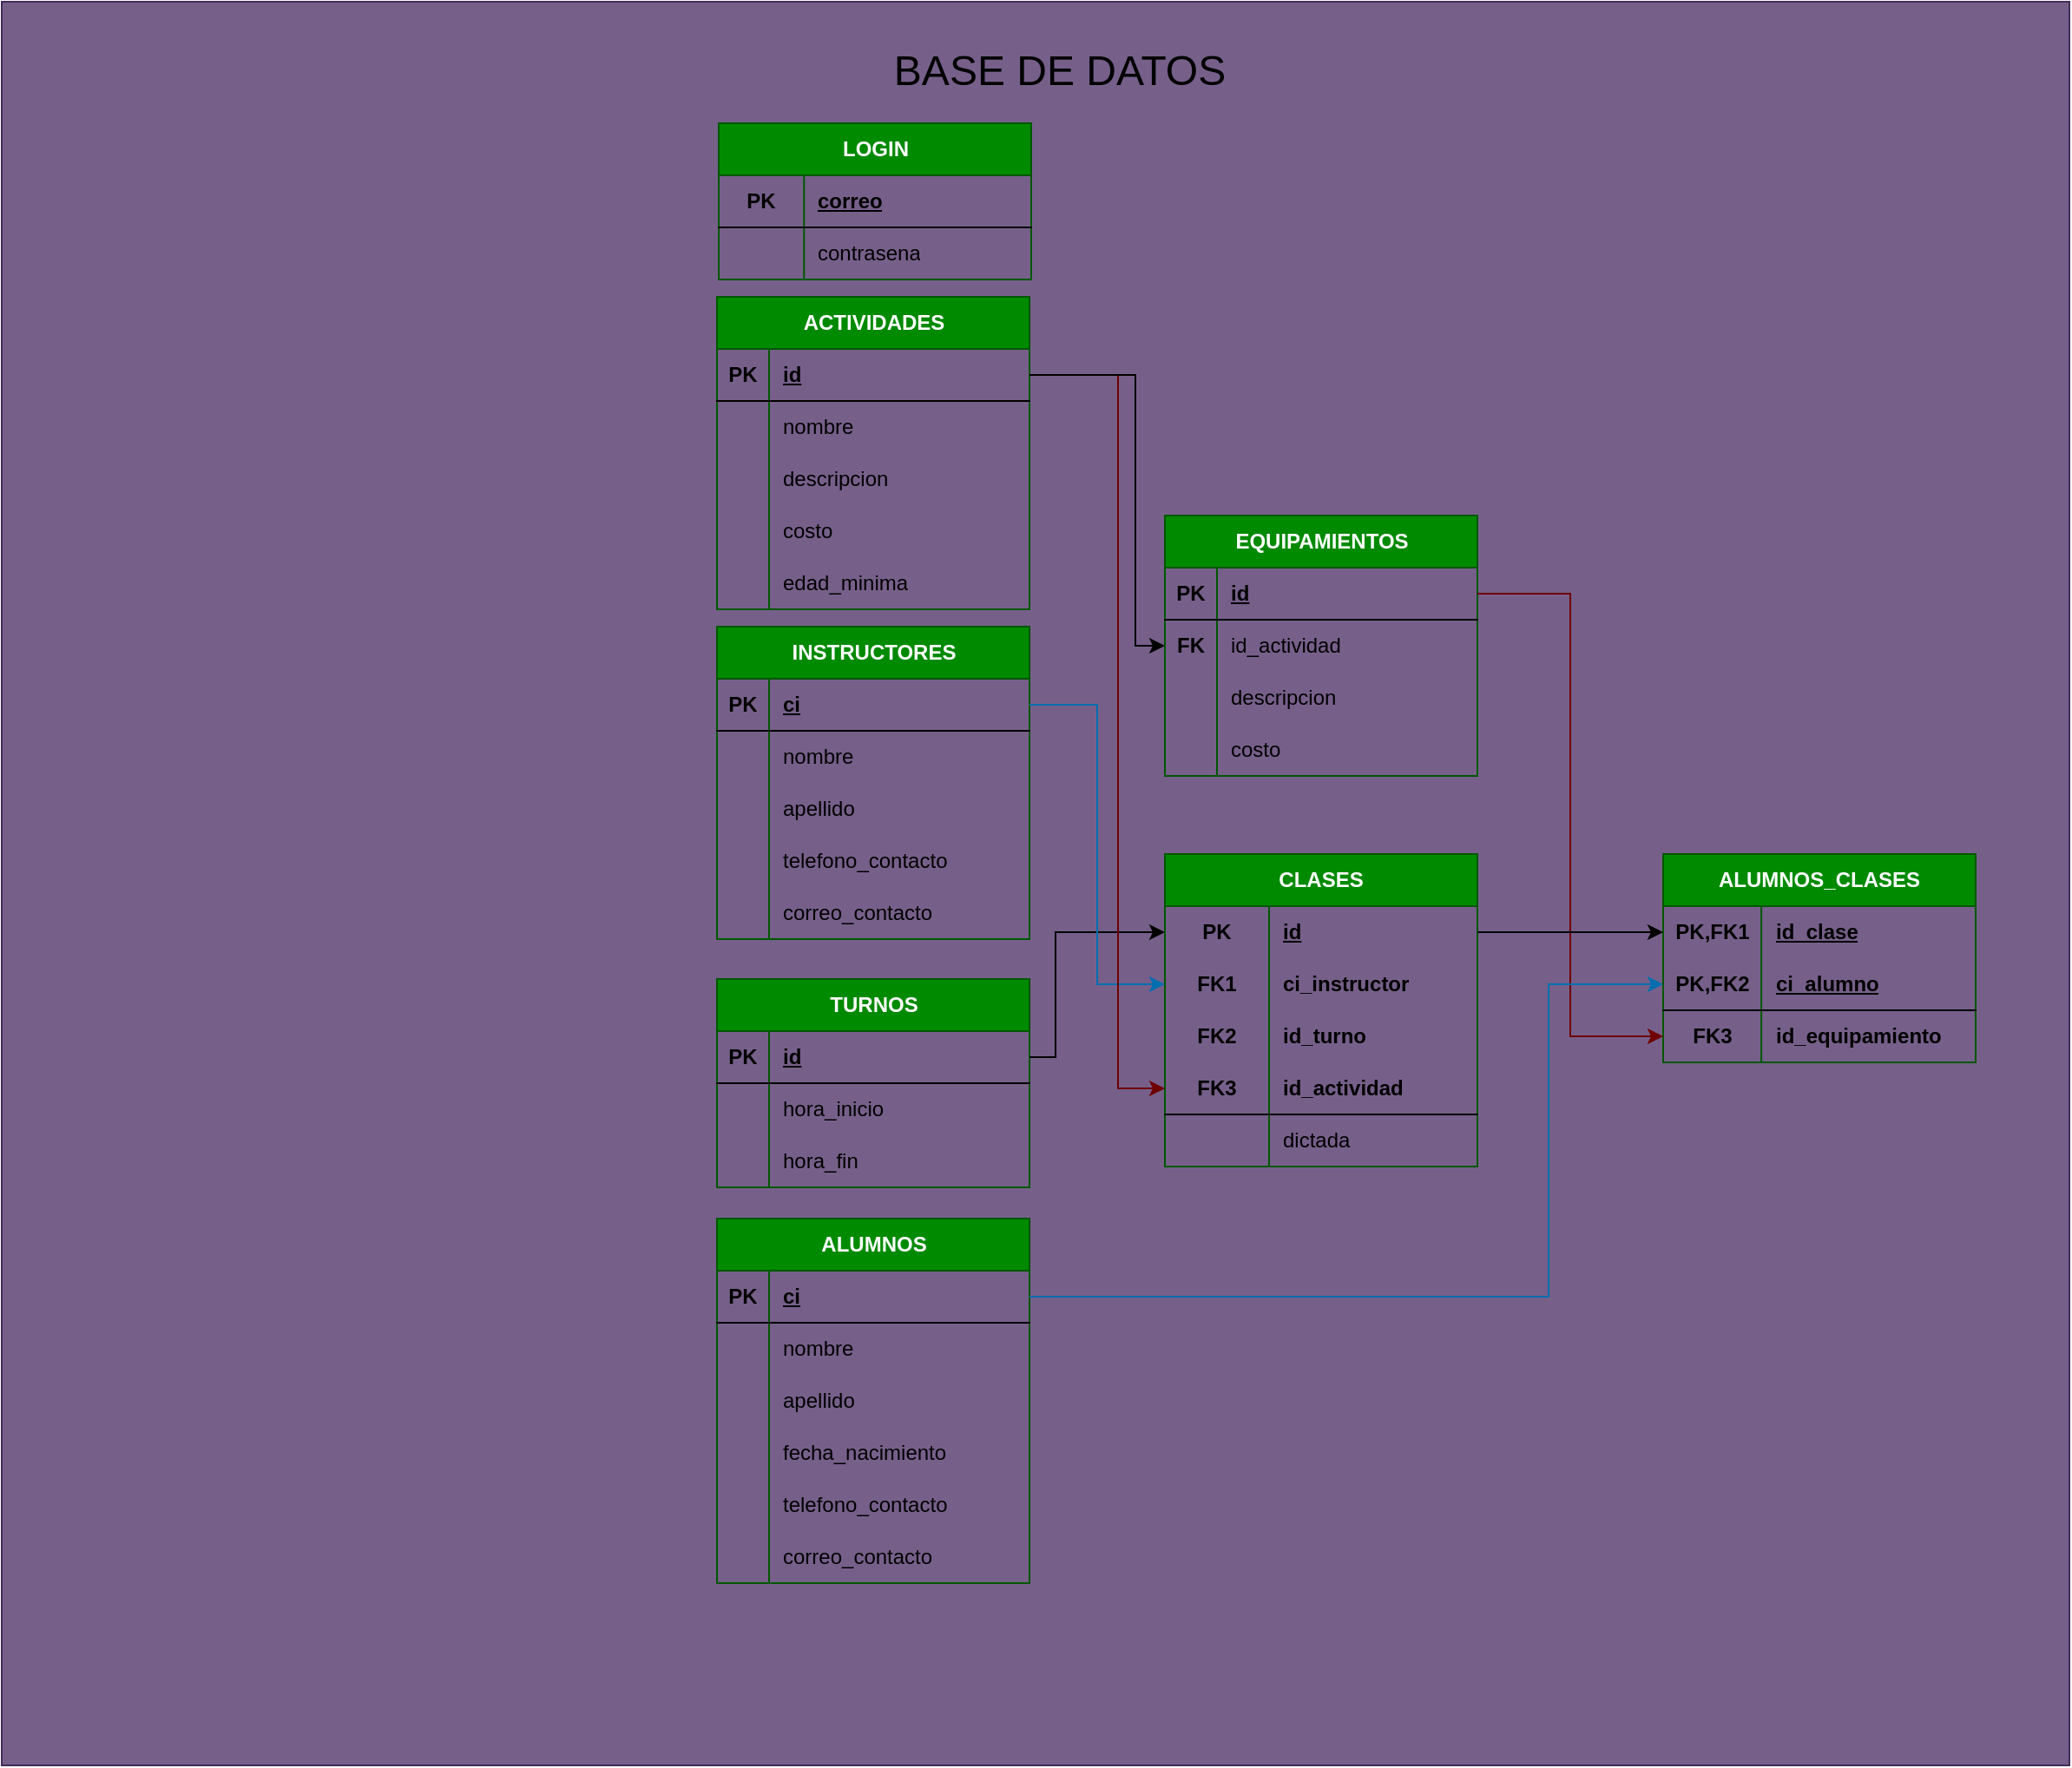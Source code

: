 <mxfile>
    <diagram name="Page-1" id="Xd-5JePIro4uEgL6WjRK">
        <mxGraphModel dx="1385" dy="849" grid="0" gridSize="10" guides="1" tooltips="1" connect="1" arrows="1" fold="1" page="0" pageScale="1" pageWidth="827" pageHeight="1169" math="0" shadow="0">
            <root>
                <mxCell id="0"/>
                <mxCell id="1" parent="0"/>
                <mxCell id="ANboZR5AWPuxjpUXuJes-180" value="" style="verticalLabelPosition=bottom;verticalAlign=top;html=1;shape=mxgraph.basic.rect;fillColor2=none;strokeWidth=1;size=20;indent=5;fillColor=#76608a;fontColor=#ffffff;strokeColor=#432D57;" parent="1" vertex="1">
                    <mxGeometry x="-378" y="-3" width="1191" height="1016" as="geometry"/>
                </mxCell>
                <mxCell id="ANboZR5AWPuxjpUXuJes-2" value="LOGIN" style="shape=table;startSize=30;container=1;collapsible=1;childLayout=tableLayout;fixedRows=1;rowLines=0;fontStyle=1;align=center;resizeLast=1;html=1;labelBackgroundColor=none;fillColor=#008a00;fontColor=#ffffff;strokeColor=#005700;" parent="1" vertex="1">
                    <mxGeometry x="35" y="67" width="180" height="90" as="geometry"/>
                </mxCell>
                <mxCell id="ANboZR5AWPuxjpUXuJes-3" value="" style="shape=tableRow;horizontal=0;startSize=0;swimlaneHead=0;swimlaneBody=0;fillColor=none;collapsible=0;dropTarget=0;points=[[0,0.5],[1,0.5]];portConstraint=eastwest;top=0;left=0;right=0;bottom=1;labelBackgroundColor=none;" parent="ANboZR5AWPuxjpUXuJes-2" vertex="1">
                    <mxGeometry y="30" width="180" height="30" as="geometry"/>
                </mxCell>
                <mxCell id="ANboZR5AWPuxjpUXuJes-4" value="PK" style="shape=partialRectangle;connectable=0;fillColor=none;top=0;left=0;bottom=0;right=0;fontStyle=1;overflow=hidden;whiteSpace=wrap;html=1;labelBackgroundColor=none;" parent="ANboZR5AWPuxjpUXuJes-3" vertex="1">
                    <mxGeometry width="49.141" height="30" as="geometry">
                        <mxRectangle width="49.141" height="30" as="alternateBounds"/>
                    </mxGeometry>
                </mxCell>
                <mxCell id="ANboZR5AWPuxjpUXuJes-5" value="correo" style="shape=partialRectangle;connectable=0;fillColor=none;top=0;left=0;bottom=0;right=0;align=left;spacingLeft=6;fontStyle=5;overflow=hidden;whiteSpace=wrap;html=1;labelBackgroundColor=none;" parent="ANboZR5AWPuxjpUXuJes-3" vertex="1">
                    <mxGeometry x="49.141" width="130.859" height="30" as="geometry">
                        <mxRectangle width="130.859" height="30" as="alternateBounds"/>
                    </mxGeometry>
                </mxCell>
                <mxCell id="ANboZR5AWPuxjpUXuJes-6" value="" style="shape=tableRow;horizontal=0;startSize=0;swimlaneHead=0;swimlaneBody=0;fillColor=none;collapsible=0;dropTarget=0;points=[[0,0.5],[1,0.5]];portConstraint=eastwest;top=0;left=0;right=0;bottom=0;labelBackgroundColor=none;" parent="ANboZR5AWPuxjpUXuJes-2" vertex="1">
                    <mxGeometry y="60" width="180" height="30" as="geometry"/>
                </mxCell>
                <mxCell id="ANboZR5AWPuxjpUXuJes-7" value="" style="shape=partialRectangle;connectable=0;fillColor=none;top=0;left=0;bottom=0;right=0;editable=1;overflow=hidden;whiteSpace=wrap;html=1;labelBackgroundColor=none;" parent="ANboZR5AWPuxjpUXuJes-6" vertex="1">
                    <mxGeometry width="49.141" height="30" as="geometry">
                        <mxRectangle width="49.141" height="30" as="alternateBounds"/>
                    </mxGeometry>
                </mxCell>
                <mxCell id="ANboZR5AWPuxjpUXuJes-8" value="contrasena" style="shape=partialRectangle;connectable=0;fillColor=none;top=0;left=0;bottom=0;right=0;align=left;spacingLeft=6;overflow=hidden;whiteSpace=wrap;html=1;labelBackgroundColor=none;" parent="ANboZR5AWPuxjpUXuJes-6" vertex="1">
                    <mxGeometry x="49.141" width="130.859" height="30" as="geometry">
                        <mxRectangle width="130.859" height="30" as="alternateBounds"/>
                    </mxGeometry>
                </mxCell>
                <mxCell id="ANboZR5AWPuxjpUXuJes-28" value="ACTIVIDADES" style="shape=table;startSize=30;container=1;collapsible=1;childLayout=tableLayout;fixedRows=1;rowLines=0;fontStyle=1;align=center;resizeLast=1;html=1;labelBackgroundColor=none;fillColor=#008a00;fontColor=#ffffff;strokeColor=#005700;" parent="1" vertex="1">
                    <mxGeometry x="34" y="167" width="180" height="180" as="geometry"/>
                </mxCell>
                <mxCell id="ANboZR5AWPuxjpUXuJes-29" value="" style="shape=tableRow;horizontal=0;startSize=0;swimlaneHead=0;swimlaneBody=0;fillColor=none;collapsible=0;dropTarget=0;points=[[0,0.5],[1,0.5]];portConstraint=eastwest;top=0;left=0;right=0;bottom=1;labelBackgroundColor=none;" parent="ANboZR5AWPuxjpUXuJes-28" vertex="1">
                    <mxGeometry y="30" width="180" height="30" as="geometry"/>
                </mxCell>
                <mxCell id="ANboZR5AWPuxjpUXuJes-30" value="PK" style="shape=partialRectangle;connectable=0;fillColor=none;top=0;left=0;bottom=0;right=0;fontStyle=1;overflow=hidden;whiteSpace=wrap;html=1;labelBackgroundColor=none;" parent="ANboZR5AWPuxjpUXuJes-29" vertex="1">
                    <mxGeometry width="30" height="30" as="geometry">
                        <mxRectangle width="30" height="30" as="alternateBounds"/>
                    </mxGeometry>
                </mxCell>
                <mxCell id="ANboZR5AWPuxjpUXuJes-31" value="id" style="shape=partialRectangle;connectable=0;fillColor=none;top=0;left=0;bottom=0;right=0;align=left;spacingLeft=6;fontStyle=5;overflow=hidden;whiteSpace=wrap;html=1;labelBackgroundColor=none;" parent="ANboZR5AWPuxjpUXuJes-29" vertex="1">
                    <mxGeometry x="30" width="150" height="30" as="geometry">
                        <mxRectangle width="150" height="30" as="alternateBounds"/>
                    </mxGeometry>
                </mxCell>
                <mxCell id="17" value="" style="shape=tableRow;horizontal=0;startSize=0;swimlaneHead=0;swimlaneBody=0;fillColor=none;collapsible=0;dropTarget=0;points=[[0,0.5],[1,0.5]];portConstraint=eastwest;top=0;left=0;right=0;bottom=0;labelBackgroundColor=none;" parent="ANboZR5AWPuxjpUXuJes-28" vertex="1">
                    <mxGeometry y="60" width="180" height="30" as="geometry"/>
                </mxCell>
                <mxCell id="18" value="" style="shape=partialRectangle;connectable=0;fillColor=none;top=0;left=0;bottom=0;right=0;editable=1;overflow=hidden;whiteSpace=wrap;html=1;labelBackgroundColor=none;" parent="17" vertex="1">
                    <mxGeometry width="30" height="30" as="geometry">
                        <mxRectangle width="30" height="30" as="alternateBounds"/>
                    </mxGeometry>
                </mxCell>
                <mxCell id="19" value="nombre" style="shape=partialRectangle;connectable=0;fillColor=none;top=0;left=0;bottom=0;right=0;align=left;spacingLeft=6;overflow=hidden;whiteSpace=wrap;html=1;labelBackgroundColor=none;" parent="17" vertex="1">
                    <mxGeometry x="30" width="150" height="30" as="geometry">
                        <mxRectangle width="150" height="30" as="alternateBounds"/>
                    </mxGeometry>
                </mxCell>
                <mxCell id="ANboZR5AWPuxjpUXuJes-32" value="" style="shape=tableRow;horizontal=0;startSize=0;swimlaneHead=0;swimlaneBody=0;fillColor=none;collapsible=0;dropTarget=0;points=[[0,0.5],[1,0.5]];portConstraint=eastwest;top=0;left=0;right=0;bottom=0;labelBackgroundColor=none;" parent="ANboZR5AWPuxjpUXuJes-28" vertex="1">
                    <mxGeometry y="90" width="180" height="30" as="geometry"/>
                </mxCell>
                <mxCell id="ANboZR5AWPuxjpUXuJes-33" value="" style="shape=partialRectangle;connectable=0;fillColor=none;top=0;left=0;bottom=0;right=0;editable=1;overflow=hidden;whiteSpace=wrap;html=1;labelBackgroundColor=none;" parent="ANboZR5AWPuxjpUXuJes-32" vertex="1">
                    <mxGeometry width="30" height="30" as="geometry">
                        <mxRectangle width="30" height="30" as="alternateBounds"/>
                    </mxGeometry>
                </mxCell>
                <mxCell id="ANboZR5AWPuxjpUXuJes-34" value="descripcion&lt;span style=&quot;white-space: pre;&quot;&gt;&#9;&lt;/span&gt;" style="shape=partialRectangle;connectable=0;fillColor=none;top=0;left=0;bottom=0;right=0;align=left;spacingLeft=6;overflow=hidden;whiteSpace=wrap;html=1;labelBackgroundColor=none;" parent="ANboZR5AWPuxjpUXuJes-32" vertex="1">
                    <mxGeometry x="30" width="150" height="30" as="geometry">
                        <mxRectangle width="150" height="30" as="alternateBounds"/>
                    </mxGeometry>
                </mxCell>
                <mxCell id="ANboZR5AWPuxjpUXuJes-35" value="" style="shape=tableRow;horizontal=0;startSize=0;swimlaneHead=0;swimlaneBody=0;fillColor=none;collapsible=0;dropTarget=0;points=[[0,0.5],[1,0.5]];portConstraint=eastwest;top=0;left=0;right=0;bottom=0;labelBackgroundColor=none;" parent="ANboZR5AWPuxjpUXuJes-28" vertex="1">
                    <mxGeometry y="120" width="180" height="30" as="geometry"/>
                </mxCell>
                <mxCell id="ANboZR5AWPuxjpUXuJes-36" value="" style="shape=partialRectangle;connectable=0;fillColor=none;top=0;left=0;bottom=0;right=0;editable=1;overflow=hidden;whiteSpace=wrap;html=1;labelBackgroundColor=none;" parent="ANboZR5AWPuxjpUXuJes-35" vertex="1">
                    <mxGeometry width="30" height="30" as="geometry">
                        <mxRectangle width="30" height="30" as="alternateBounds"/>
                    </mxGeometry>
                </mxCell>
                <mxCell id="ANboZR5AWPuxjpUXuJes-37" value="costo" style="shape=partialRectangle;connectable=0;fillColor=none;top=0;left=0;bottom=0;right=0;align=left;spacingLeft=6;overflow=hidden;whiteSpace=wrap;html=1;labelBackgroundColor=none;" parent="ANboZR5AWPuxjpUXuJes-35" vertex="1">
                    <mxGeometry x="30" width="150" height="30" as="geometry">
                        <mxRectangle width="150" height="30" as="alternateBounds"/>
                    </mxGeometry>
                </mxCell>
                <mxCell id="ANboZR5AWPuxjpUXuJes-139" style="shape=tableRow;horizontal=0;startSize=0;swimlaneHead=0;swimlaneBody=0;fillColor=none;collapsible=0;dropTarget=0;points=[[0,0.5],[1,0.5]];portConstraint=eastwest;top=0;left=0;right=0;bottom=0;labelBackgroundColor=none;" parent="ANboZR5AWPuxjpUXuJes-28" vertex="1">
                    <mxGeometry y="150" width="180" height="30" as="geometry"/>
                </mxCell>
                <mxCell id="ANboZR5AWPuxjpUXuJes-140" style="shape=partialRectangle;connectable=0;fillColor=none;top=0;left=0;bottom=0;right=0;editable=1;overflow=hidden;whiteSpace=wrap;html=1;labelBackgroundColor=none;" parent="ANboZR5AWPuxjpUXuJes-139" vertex="1">
                    <mxGeometry width="30" height="30" as="geometry">
                        <mxRectangle width="30" height="30" as="alternateBounds"/>
                    </mxGeometry>
                </mxCell>
                <mxCell id="ANboZR5AWPuxjpUXuJes-141" value="edad_minima" style="shape=partialRectangle;connectable=0;fillColor=none;top=0;left=0;bottom=0;right=0;align=left;spacingLeft=6;overflow=hidden;whiteSpace=wrap;html=1;labelBackgroundColor=none;" parent="ANboZR5AWPuxjpUXuJes-139" vertex="1">
                    <mxGeometry x="30" width="150" height="30" as="geometry">
                        <mxRectangle width="150" height="30" as="alternateBounds"/>
                    </mxGeometry>
                </mxCell>
                <mxCell id="ANboZR5AWPuxjpUXuJes-41" value="EQUIPAMIENTOS" style="shape=table;startSize=30;container=1;collapsible=1;childLayout=tableLayout;fixedRows=1;rowLines=0;fontStyle=1;align=center;resizeLast=1;html=1;labelBackgroundColor=none;fillColor=#008a00;fontColor=#ffffff;strokeColor=#005700;" parent="1" vertex="1">
                    <mxGeometry x="292" y="293" width="180" height="150" as="geometry"/>
                </mxCell>
                <mxCell id="ANboZR5AWPuxjpUXuJes-42" value="" style="shape=tableRow;horizontal=0;startSize=0;swimlaneHead=0;swimlaneBody=0;fillColor=none;collapsible=0;dropTarget=0;points=[[0,0.5],[1,0.5]];portConstraint=eastwest;top=0;left=0;right=0;bottom=1;labelBackgroundColor=none;" parent="ANboZR5AWPuxjpUXuJes-41" vertex="1">
                    <mxGeometry y="30" width="180" height="30" as="geometry"/>
                </mxCell>
                <mxCell id="ANboZR5AWPuxjpUXuJes-43" value="PK" style="shape=partialRectangle;connectable=0;fillColor=none;top=0;left=0;bottom=0;right=0;fontStyle=1;overflow=hidden;whiteSpace=wrap;html=1;labelBackgroundColor=none;" parent="ANboZR5AWPuxjpUXuJes-42" vertex="1">
                    <mxGeometry width="30" height="30" as="geometry">
                        <mxRectangle width="30" height="30" as="alternateBounds"/>
                    </mxGeometry>
                </mxCell>
                <mxCell id="ANboZR5AWPuxjpUXuJes-44" value="id" style="shape=partialRectangle;connectable=0;fillColor=none;top=0;left=0;bottom=0;right=0;align=left;spacingLeft=6;fontStyle=5;overflow=hidden;whiteSpace=wrap;html=1;labelBackgroundColor=none;" parent="ANboZR5AWPuxjpUXuJes-42" vertex="1">
                    <mxGeometry x="30" width="150" height="30" as="geometry">
                        <mxRectangle width="150" height="30" as="alternateBounds"/>
                    </mxGeometry>
                </mxCell>
                <mxCell id="ANboZR5AWPuxjpUXuJes-45" value="" style="shape=tableRow;horizontal=0;startSize=0;swimlaneHead=0;swimlaneBody=0;fillColor=none;collapsible=0;dropTarget=0;points=[[0,0.5],[1,0.5]];portConstraint=eastwest;top=0;left=0;right=0;bottom=0;labelBackgroundColor=none;" parent="ANboZR5AWPuxjpUXuJes-41" vertex="1">
                    <mxGeometry y="60" width="180" height="30" as="geometry"/>
                </mxCell>
                <mxCell id="ANboZR5AWPuxjpUXuJes-46" value="&lt;b&gt;FK&lt;/b&gt;" style="shape=partialRectangle;connectable=0;fillColor=none;top=0;left=0;bottom=0;right=0;editable=1;overflow=hidden;whiteSpace=wrap;html=1;labelBackgroundColor=none;" parent="ANboZR5AWPuxjpUXuJes-45" vertex="1">
                    <mxGeometry width="30" height="30" as="geometry">
                        <mxRectangle width="30" height="30" as="alternateBounds"/>
                    </mxGeometry>
                </mxCell>
                <mxCell id="ANboZR5AWPuxjpUXuJes-47" value="id_actividad" style="shape=partialRectangle;connectable=0;fillColor=none;top=0;left=0;bottom=0;right=0;align=left;spacingLeft=6;overflow=hidden;whiteSpace=wrap;html=1;perimeterSpacing=0;labelBackgroundColor=none;" parent="ANboZR5AWPuxjpUXuJes-45" vertex="1">
                    <mxGeometry x="30" width="150" height="30" as="geometry">
                        <mxRectangle width="150" height="30" as="alternateBounds"/>
                    </mxGeometry>
                </mxCell>
                <mxCell id="ANboZR5AWPuxjpUXuJes-48" value="" style="shape=tableRow;horizontal=0;startSize=0;swimlaneHead=0;swimlaneBody=0;fillColor=none;collapsible=0;dropTarget=0;points=[[0,0.5],[1,0.5]];portConstraint=eastwest;top=0;left=0;right=0;bottom=0;labelBackgroundColor=none;" parent="ANboZR5AWPuxjpUXuJes-41" vertex="1">
                    <mxGeometry y="90" width="180" height="30" as="geometry"/>
                </mxCell>
                <mxCell id="ANboZR5AWPuxjpUXuJes-49" value="" style="shape=partialRectangle;connectable=0;fillColor=none;top=0;left=0;bottom=0;right=0;editable=1;overflow=hidden;whiteSpace=wrap;html=1;labelBackgroundColor=none;" parent="ANboZR5AWPuxjpUXuJes-48" vertex="1">
                    <mxGeometry width="30" height="30" as="geometry">
                        <mxRectangle width="30" height="30" as="alternateBounds"/>
                    </mxGeometry>
                </mxCell>
                <mxCell id="ANboZR5AWPuxjpUXuJes-50" value="descripcion" style="shape=partialRectangle;connectable=0;fillColor=none;top=0;left=0;bottom=0;right=0;align=left;spacingLeft=6;overflow=hidden;whiteSpace=wrap;html=1;labelBackgroundColor=none;" parent="ANboZR5AWPuxjpUXuJes-48" vertex="1">
                    <mxGeometry x="30" width="150" height="30" as="geometry">
                        <mxRectangle width="150" height="30" as="alternateBounds"/>
                    </mxGeometry>
                </mxCell>
                <mxCell id="ANboZR5AWPuxjpUXuJes-51" value="" style="shape=tableRow;horizontal=0;startSize=0;swimlaneHead=0;swimlaneBody=0;fillColor=none;collapsible=0;dropTarget=0;points=[[0,0.5],[1,0.5]];portConstraint=eastwest;top=0;left=0;right=0;bottom=0;labelBackgroundColor=none;" parent="ANboZR5AWPuxjpUXuJes-41" vertex="1">
                    <mxGeometry y="120" width="180" height="30" as="geometry"/>
                </mxCell>
                <mxCell id="ANboZR5AWPuxjpUXuJes-52" value="" style="shape=partialRectangle;connectable=0;fillColor=none;top=0;left=0;bottom=0;right=0;editable=1;overflow=hidden;whiteSpace=wrap;html=1;labelBackgroundColor=none;" parent="ANboZR5AWPuxjpUXuJes-51" vertex="1">
                    <mxGeometry width="30" height="30" as="geometry">
                        <mxRectangle width="30" height="30" as="alternateBounds"/>
                    </mxGeometry>
                </mxCell>
                <mxCell id="ANboZR5AWPuxjpUXuJes-53" value="costo" style="shape=partialRectangle;connectable=0;fillColor=none;top=0;left=0;bottom=0;right=0;align=left;spacingLeft=6;overflow=hidden;whiteSpace=wrap;html=1;labelBackgroundColor=none;" parent="ANboZR5AWPuxjpUXuJes-51" vertex="1">
                    <mxGeometry x="30" width="150" height="30" as="geometry">
                        <mxRectangle width="150" height="30" as="alternateBounds"/>
                    </mxGeometry>
                </mxCell>
                <mxCell id="ANboZR5AWPuxjpUXuJes-56" value="INSTRUCTORES" style="shape=table;startSize=30;container=1;collapsible=1;childLayout=tableLayout;fixedRows=1;rowLines=0;fontStyle=1;align=center;resizeLast=1;html=1;labelBackgroundColor=none;fillColor=#008a00;fontColor=#ffffff;strokeColor=#005700;" parent="1" vertex="1">
                    <mxGeometry x="34" y="357" width="180" height="180" as="geometry"/>
                </mxCell>
                <mxCell id="ANboZR5AWPuxjpUXuJes-57" value="" style="shape=tableRow;horizontal=0;startSize=0;swimlaneHead=0;swimlaneBody=0;fillColor=none;collapsible=0;dropTarget=0;points=[[0,0.5],[1,0.5]];portConstraint=eastwest;top=0;left=0;right=0;bottom=1;labelBackgroundColor=none;" parent="ANboZR5AWPuxjpUXuJes-56" vertex="1">
                    <mxGeometry y="30" width="180" height="30" as="geometry"/>
                </mxCell>
                <mxCell id="ANboZR5AWPuxjpUXuJes-58" value="PK" style="shape=partialRectangle;connectable=0;fillColor=none;top=0;left=0;bottom=0;right=0;fontStyle=1;overflow=hidden;whiteSpace=wrap;html=1;labelBackgroundColor=none;" parent="ANboZR5AWPuxjpUXuJes-57" vertex="1">
                    <mxGeometry width="30" height="30" as="geometry">
                        <mxRectangle width="30" height="30" as="alternateBounds"/>
                    </mxGeometry>
                </mxCell>
                <mxCell id="ANboZR5AWPuxjpUXuJes-59" value="ci" style="shape=partialRectangle;connectable=0;fillColor=none;top=0;left=0;bottom=0;right=0;align=left;spacingLeft=6;fontStyle=5;overflow=hidden;whiteSpace=wrap;html=1;labelBackgroundColor=none;" parent="ANboZR5AWPuxjpUXuJes-57" vertex="1">
                    <mxGeometry x="30" width="150" height="30" as="geometry">
                        <mxRectangle width="150" height="30" as="alternateBounds"/>
                    </mxGeometry>
                </mxCell>
                <mxCell id="ANboZR5AWPuxjpUXuJes-60" value="" style="shape=tableRow;horizontal=0;startSize=0;swimlaneHead=0;swimlaneBody=0;fillColor=none;collapsible=0;dropTarget=0;points=[[0,0.5],[1,0.5]];portConstraint=eastwest;top=0;left=0;right=0;bottom=0;labelBackgroundColor=none;" parent="ANboZR5AWPuxjpUXuJes-56" vertex="1">
                    <mxGeometry y="60" width="180" height="30" as="geometry"/>
                </mxCell>
                <mxCell id="ANboZR5AWPuxjpUXuJes-61" value="" style="shape=partialRectangle;connectable=0;fillColor=none;top=0;left=0;bottom=0;right=0;editable=1;overflow=hidden;whiteSpace=wrap;html=1;labelBackgroundColor=none;" parent="ANboZR5AWPuxjpUXuJes-60" vertex="1">
                    <mxGeometry width="30" height="30" as="geometry">
                        <mxRectangle width="30" height="30" as="alternateBounds"/>
                    </mxGeometry>
                </mxCell>
                <mxCell id="ANboZR5AWPuxjpUXuJes-62" value="nombre" style="shape=partialRectangle;connectable=0;fillColor=none;top=0;left=0;bottom=0;right=0;align=left;spacingLeft=6;overflow=hidden;whiteSpace=wrap;html=1;labelBackgroundColor=none;" parent="ANboZR5AWPuxjpUXuJes-60" vertex="1">
                    <mxGeometry x="30" width="150" height="30" as="geometry">
                        <mxRectangle width="150" height="30" as="alternateBounds"/>
                    </mxGeometry>
                </mxCell>
                <mxCell id="ANboZR5AWPuxjpUXuJes-63" value="" style="shape=tableRow;horizontal=0;startSize=0;swimlaneHead=0;swimlaneBody=0;fillColor=none;collapsible=0;dropTarget=0;points=[[0,0.5],[1,0.5]];portConstraint=eastwest;top=0;left=0;right=0;bottom=0;labelBackgroundColor=none;" parent="ANboZR5AWPuxjpUXuJes-56" vertex="1">
                    <mxGeometry y="90" width="180" height="30" as="geometry"/>
                </mxCell>
                <mxCell id="ANboZR5AWPuxjpUXuJes-64" value="" style="shape=partialRectangle;connectable=0;fillColor=none;top=0;left=0;bottom=0;right=0;editable=1;overflow=hidden;whiteSpace=wrap;html=1;labelBackgroundColor=none;" parent="ANboZR5AWPuxjpUXuJes-63" vertex="1">
                    <mxGeometry width="30" height="30" as="geometry">
                        <mxRectangle width="30" height="30" as="alternateBounds"/>
                    </mxGeometry>
                </mxCell>
                <mxCell id="ANboZR5AWPuxjpUXuJes-65" value="apellido" style="shape=partialRectangle;connectable=0;fillColor=none;top=0;left=0;bottom=0;right=0;align=left;spacingLeft=6;overflow=hidden;whiteSpace=wrap;html=1;labelBackgroundColor=none;" parent="ANboZR5AWPuxjpUXuJes-63" vertex="1">
                    <mxGeometry x="30" width="150" height="30" as="geometry">
                        <mxRectangle width="150" height="30" as="alternateBounds"/>
                    </mxGeometry>
                </mxCell>
                <mxCell id="8" value="" style="shape=tableRow;horizontal=0;startSize=0;swimlaneHead=0;swimlaneBody=0;fillColor=none;collapsible=0;dropTarget=0;points=[[0,0.5],[1,0.5]];portConstraint=eastwest;top=0;left=0;right=0;bottom=0;labelBackgroundColor=none;" parent="ANboZR5AWPuxjpUXuJes-56" vertex="1">
                    <mxGeometry y="120" width="180" height="30" as="geometry"/>
                </mxCell>
                <mxCell id="9" value="" style="shape=partialRectangle;connectable=0;fillColor=none;top=0;left=0;bottom=0;right=0;editable=1;overflow=hidden;whiteSpace=wrap;html=1;labelBackgroundColor=none;" parent="8" vertex="1">
                    <mxGeometry width="30" height="30" as="geometry">
                        <mxRectangle width="30" height="30" as="alternateBounds"/>
                    </mxGeometry>
                </mxCell>
                <mxCell id="10" value="telefono_contacto" style="shape=partialRectangle;connectable=0;fillColor=none;top=0;left=0;bottom=0;right=0;align=left;spacingLeft=6;overflow=hidden;whiteSpace=wrap;html=1;labelBackgroundColor=none;" parent="8" vertex="1">
                    <mxGeometry x="30" width="150" height="30" as="geometry">
                        <mxRectangle width="150" height="30" as="alternateBounds"/>
                    </mxGeometry>
                </mxCell>
                <mxCell id="11" value="" style="shape=tableRow;horizontal=0;startSize=0;swimlaneHead=0;swimlaneBody=0;fillColor=none;collapsible=0;dropTarget=0;points=[[0,0.5],[1,0.5]];portConstraint=eastwest;top=0;left=0;right=0;bottom=0;labelBackgroundColor=none;" parent="ANboZR5AWPuxjpUXuJes-56" vertex="1">
                    <mxGeometry y="150" width="180" height="30" as="geometry"/>
                </mxCell>
                <mxCell id="12" value="" style="shape=partialRectangle;connectable=0;fillColor=none;top=0;left=0;bottom=0;right=0;editable=1;overflow=hidden;whiteSpace=wrap;html=1;labelBackgroundColor=none;" parent="11" vertex="1">
                    <mxGeometry width="30" height="30" as="geometry">
                        <mxRectangle width="30" height="30" as="alternateBounds"/>
                    </mxGeometry>
                </mxCell>
                <mxCell id="13" value="correo_contacto" style="shape=partialRectangle;connectable=0;fillColor=none;top=0;left=0;bottom=0;right=0;align=left;spacingLeft=6;overflow=hidden;whiteSpace=wrap;html=1;labelBackgroundColor=none;" parent="11" vertex="1">
                    <mxGeometry x="30" width="150" height="30" as="geometry">
                        <mxRectangle width="150" height="30" as="alternateBounds"/>
                    </mxGeometry>
                </mxCell>
                <mxCell id="ANboZR5AWPuxjpUXuJes-69" value="TURNOS" style="shape=table;startSize=30;container=1;collapsible=1;childLayout=tableLayout;fixedRows=1;rowLines=0;fontStyle=1;align=center;resizeLast=1;html=1;labelBackgroundColor=none;fillColor=#008a00;fontColor=#ffffff;strokeColor=#005700;" parent="1" vertex="1">
                    <mxGeometry x="34" y="560" width="180" height="120" as="geometry"/>
                </mxCell>
                <mxCell id="ANboZR5AWPuxjpUXuJes-70" value="" style="shape=tableRow;horizontal=0;startSize=0;swimlaneHead=0;swimlaneBody=0;fillColor=none;collapsible=0;dropTarget=0;points=[[0,0.5],[1,0.5]];portConstraint=eastwest;top=0;left=0;right=0;bottom=1;labelBackgroundColor=none;" parent="ANboZR5AWPuxjpUXuJes-69" vertex="1">
                    <mxGeometry y="30" width="180" height="30" as="geometry"/>
                </mxCell>
                <mxCell id="ANboZR5AWPuxjpUXuJes-71" value="PK" style="shape=partialRectangle;connectable=0;fillColor=none;top=0;left=0;bottom=0;right=0;fontStyle=1;overflow=hidden;whiteSpace=wrap;html=1;labelBackgroundColor=none;" parent="ANboZR5AWPuxjpUXuJes-70" vertex="1">
                    <mxGeometry width="30" height="30" as="geometry">
                        <mxRectangle width="30" height="30" as="alternateBounds"/>
                    </mxGeometry>
                </mxCell>
                <mxCell id="ANboZR5AWPuxjpUXuJes-72" value="id" style="shape=partialRectangle;connectable=0;fillColor=none;top=0;left=0;bottom=0;right=0;align=left;spacingLeft=6;fontStyle=5;overflow=hidden;whiteSpace=wrap;html=1;labelBackgroundColor=none;" parent="ANboZR5AWPuxjpUXuJes-70" vertex="1">
                    <mxGeometry x="30" width="150" height="30" as="geometry">
                        <mxRectangle width="150" height="30" as="alternateBounds"/>
                    </mxGeometry>
                </mxCell>
                <mxCell id="ANboZR5AWPuxjpUXuJes-73" value="" style="shape=tableRow;horizontal=0;startSize=0;swimlaneHead=0;swimlaneBody=0;fillColor=none;collapsible=0;dropTarget=0;points=[[0,0.5],[1,0.5]];portConstraint=eastwest;top=0;left=0;right=0;bottom=0;labelBackgroundColor=none;" parent="ANboZR5AWPuxjpUXuJes-69" vertex="1">
                    <mxGeometry y="60" width="180" height="30" as="geometry"/>
                </mxCell>
                <mxCell id="ANboZR5AWPuxjpUXuJes-74" value="" style="shape=partialRectangle;connectable=0;fillColor=none;top=0;left=0;bottom=0;right=0;editable=1;overflow=hidden;whiteSpace=wrap;html=1;labelBackgroundColor=none;" parent="ANboZR5AWPuxjpUXuJes-73" vertex="1">
                    <mxGeometry width="30" height="30" as="geometry">
                        <mxRectangle width="30" height="30" as="alternateBounds"/>
                    </mxGeometry>
                </mxCell>
                <mxCell id="ANboZR5AWPuxjpUXuJes-75" value="hora_inicio" style="shape=partialRectangle;connectable=0;fillColor=none;top=0;left=0;bottom=0;right=0;align=left;spacingLeft=6;overflow=hidden;whiteSpace=wrap;html=1;labelBackgroundColor=none;" parent="ANboZR5AWPuxjpUXuJes-73" vertex="1">
                    <mxGeometry x="30" width="150" height="30" as="geometry">
                        <mxRectangle width="150" height="30" as="alternateBounds"/>
                    </mxGeometry>
                </mxCell>
                <mxCell id="ANboZR5AWPuxjpUXuJes-76" value="" style="shape=tableRow;horizontal=0;startSize=0;swimlaneHead=0;swimlaneBody=0;fillColor=none;collapsible=0;dropTarget=0;points=[[0,0.5],[1,0.5]];portConstraint=eastwest;top=0;left=0;right=0;bottom=0;labelBackgroundColor=none;" parent="ANboZR5AWPuxjpUXuJes-69" vertex="1">
                    <mxGeometry y="90" width="180" height="30" as="geometry"/>
                </mxCell>
                <mxCell id="ANboZR5AWPuxjpUXuJes-77" value="" style="shape=partialRectangle;connectable=0;fillColor=none;top=0;left=0;bottom=0;right=0;editable=1;overflow=hidden;whiteSpace=wrap;html=1;labelBackgroundColor=none;" parent="ANboZR5AWPuxjpUXuJes-76" vertex="1">
                    <mxGeometry width="30" height="30" as="geometry">
                        <mxRectangle width="30" height="30" as="alternateBounds"/>
                    </mxGeometry>
                </mxCell>
                <mxCell id="ANboZR5AWPuxjpUXuJes-78" value="hora_fin" style="shape=partialRectangle;connectable=0;fillColor=none;top=0;left=0;bottom=0;right=0;align=left;spacingLeft=6;overflow=hidden;whiteSpace=wrap;html=1;labelBackgroundColor=none;" parent="ANboZR5AWPuxjpUXuJes-76" vertex="1">
                    <mxGeometry x="30" width="150" height="30" as="geometry">
                        <mxRectangle width="150" height="30" as="alternateBounds"/>
                    </mxGeometry>
                </mxCell>
                <mxCell id="ANboZR5AWPuxjpUXuJes-82" value="ALUMNOS" style="shape=table;startSize=30;container=1;collapsible=1;childLayout=tableLayout;fixedRows=1;rowLines=0;fontStyle=1;align=center;resizeLast=1;html=1;labelBackgroundColor=none;fillColor=#008a00;fontColor=#ffffff;strokeColor=#005700;" parent="1" vertex="1">
                    <mxGeometry x="34" y="698" width="180" height="210" as="geometry"/>
                </mxCell>
                <mxCell id="ANboZR5AWPuxjpUXuJes-83" value="" style="shape=tableRow;horizontal=0;startSize=0;swimlaneHead=0;swimlaneBody=0;fillColor=none;collapsible=0;dropTarget=0;points=[[0,0.5],[1,0.5]];portConstraint=eastwest;top=0;left=0;right=0;bottom=1;labelBackgroundColor=none;" parent="ANboZR5AWPuxjpUXuJes-82" vertex="1">
                    <mxGeometry y="30" width="180" height="30" as="geometry"/>
                </mxCell>
                <mxCell id="ANboZR5AWPuxjpUXuJes-84" value="PK" style="shape=partialRectangle;connectable=0;fillColor=none;top=0;left=0;bottom=0;right=0;fontStyle=1;overflow=hidden;whiteSpace=wrap;html=1;labelBackgroundColor=none;" parent="ANboZR5AWPuxjpUXuJes-83" vertex="1">
                    <mxGeometry width="30" height="30" as="geometry">
                        <mxRectangle width="30" height="30" as="alternateBounds"/>
                    </mxGeometry>
                </mxCell>
                <mxCell id="ANboZR5AWPuxjpUXuJes-85" value="ci" style="shape=partialRectangle;connectable=0;fillColor=none;top=0;left=0;bottom=0;right=0;align=left;spacingLeft=6;fontStyle=5;overflow=hidden;whiteSpace=wrap;html=1;labelBackgroundColor=none;" parent="ANboZR5AWPuxjpUXuJes-83" vertex="1">
                    <mxGeometry x="30" width="150" height="30" as="geometry">
                        <mxRectangle width="150" height="30" as="alternateBounds"/>
                    </mxGeometry>
                </mxCell>
                <mxCell id="ANboZR5AWPuxjpUXuJes-86" value="" style="shape=tableRow;horizontal=0;startSize=0;swimlaneHead=0;swimlaneBody=0;fillColor=none;collapsible=0;dropTarget=0;points=[[0,0.5],[1,0.5]];portConstraint=eastwest;top=0;left=0;right=0;bottom=0;labelBackgroundColor=none;" parent="ANboZR5AWPuxjpUXuJes-82" vertex="1">
                    <mxGeometry y="60" width="180" height="30" as="geometry"/>
                </mxCell>
                <mxCell id="ANboZR5AWPuxjpUXuJes-87" value="" style="shape=partialRectangle;connectable=0;fillColor=none;top=0;left=0;bottom=0;right=0;editable=1;overflow=hidden;whiteSpace=wrap;html=1;labelBackgroundColor=none;" parent="ANboZR5AWPuxjpUXuJes-86" vertex="1">
                    <mxGeometry width="30" height="30" as="geometry">
                        <mxRectangle width="30" height="30" as="alternateBounds"/>
                    </mxGeometry>
                </mxCell>
                <mxCell id="ANboZR5AWPuxjpUXuJes-88" value="nombre" style="shape=partialRectangle;connectable=0;fillColor=none;top=0;left=0;bottom=0;right=0;align=left;spacingLeft=6;overflow=hidden;whiteSpace=wrap;html=1;labelBackgroundColor=none;" parent="ANboZR5AWPuxjpUXuJes-86" vertex="1">
                    <mxGeometry x="30" width="150" height="30" as="geometry">
                        <mxRectangle width="150" height="30" as="alternateBounds"/>
                    </mxGeometry>
                </mxCell>
                <mxCell id="ANboZR5AWPuxjpUXuJes-89" value="" style="shape=tableRow;horizontal=0;startSize=0;swimlaneHead=0;swimlaneBody=0;fillColor=none;collapsible=0;dropTarget=0;points=[[0,0.5],[1,0.5]];portConstraint=eastwest;top=0;left=0;right=0;bottom=0;labelBackgroundColor=none;" parent="ANboZR5AWPuxjpUXuJes-82" vertex="1">
                    <mxGeometry y="90" width="180" height="30" as="geometry"/>
                </mxCell>
                <mxCell id="ANboZR5AWPuxjpUXuJes-90" value="" style="shape=partialRectangle;connectable=0;fillColor=none;top=0;left=0;bottom=0;right=0;editable=1;overflow=hidden;whiteSpace=wrap;html=1;labelBackgroundColor=none;" parent="ANboZR5AWPuxjpUXuJes-89" vertex="1">
                    <mxGeometry width="30" height="30" as="geometry">
                        <mxRectangle width="30" height="30" as="alternateBounds"/>
                    </mxGeometry>
                </mxCell>
                <mxCell id="ANboZR5AWPuxjpUXuJes-91" value="apellido" style="shape=partialRectangle;connectable=0;fillColor=none;top=0;left=0;bottom=0;right=0;align=left;spacingLeft=6;overflow=hidden;whiteSpace=wrap;html=1;labelBackgroundColor=none;" parent="ANboZR5AWPuxjpUXuJes-89" vertex="1">
                    <mxGeometry x="30" width="150" height="30" as="geometry">
                        <mxRectangle width="150" height="30" as="alternateBounds"/>
                    </mxGeometry>
                </mxCell>
                <mxCell id="ANboZR5AWPuxjpUXuJes-92" value="" style="shape=tableRow;horizontal=0;startSize=0;swimlaneHead=0;swimlaneBody=0;fillColor=none;collapsible=0;dropTarget=0;points=[[0,0.5],[1,0.5]];portConstraint=eastwest;top=0;left=0;right=0;bottom=0;labelBackgroundColor=none;" parent="ANboZR5AWPuxjpUXuJes-82" vertex="1">
                    <mxGeometry y="120" width="180" height="30" as="geometry"/>
                </mxCell>
                <mxCell id="ANboZR5AWPuxjpUXuJes-93" value="" style="shape=partialRectangle;connectable=0;fillColor=none;top=0;left=0;bottom=0;right=0;editable=1;overflow=hidden;whiteSpace=wrap;html=1;labelBackgroundColor=none;" parent="ANboZR5AWPuxjpUXuJes-92" vertex="1">
                    <mxGeometry width="30" height="30" as="geometry">
                        <mxRectangle width="30" height="30" as="alternateBounds"/>
                    </mxGeometry>
                </mxCell>
                <mxCell id="ANboZR5AWPuxjpUXuJes-94" value="fecha_nacimiento" style="shape=partialRectangle;connectable=0;fillColor=none;top=0;left=0;bottom=0;right=0;align=left;spacingLeft=6;overflow=hidden;whiteSpace=wrap;html=1;labelBackgroundColor=none;" parent="ANboZR5AWPuxjpUXuJes-92" vertex="1">
                    <mxGeometry x="30" width="150" height="30" as="geometry">
                        <mxRectangle width="150" height="30" as="alternateBounds"/>
                    </mxGeometry>
                </mxCell>
                <mxCell id="2" value="" style="shape=tableRow;horizontal=0;startSize=0;swimlaneHead=0;swimlaneBody=0;fillColor=none;collapsible=0;dropTarget=0;points=[[0,0.5],[1,0.5]];portConstraint=eastwest;top=0;left=0;right=0;bottom=0;labelBackgroundColor=none;" parent="ANboZR5AWPuxjpUXuJes-82" vertex="1">
                    <mxGeometry y="150" width="180" height="30" as="geometry"/>
                </mxCell>
                <mxCell id="3" value="" style="shape=partialRectangle;connectable=0;fillColor=none;top=0;left=0;bottom=0;right=0;editable=1;overflow=hidden;whiteSpace=wrap;html=1;labelBackgroundColor=none;" parent="2" vertex="1">
                    <mxGeometry width="30" height="30" as="geometry">
                        <mxRectangle width="30" height="30" as="alternateBounds"/>
                    </mxGeometry>
                </mxCell>
                <mxCell id="4" value="telefono_contacto" style="shape=partialRectangle;connectable=0;fillColor=none;top=0;left=0;bottom=0;right=0;align=left;spacingLeft=6;overflow=hidden;whiteSpace=wrap;html=1;labelBackgroundColor=none;" parent="2" vertex="1">
                    <mxGeometry x="30" width="150" height="30" as="geometry">
                        <mxRectangle width="150" height="30" as="alternateBounds"/>
                    </mxGeometry>
                </mxCell>
                <mxCell id="5" value="" style="shape=tableRow;horizontal=0;startSize=0;swimlaneHead=0;swimlaneBody=0;fillColor=none;collapsible=0;dropTarget=0;points=[[0,0.5],[1,0.5]];portConstraint=eastwest;top=0;left=0;right=0;bottom=0;labelBackgroundColor=none;" parent="ANboZR5AWPuxjpUXuJes-82" vertex="1">
                    <mxGeometry y="180" width="180" height="30" as="geometry"/>
                </mxCell>
                <mxCell id="6" value="" style="shape=partialRectangle;connectable=0;fillColor=none;top=0;left=0;bottom=0;right=0;editable=1;overflow=hidden;whiteSpace=wrap;html=1;labelBackgroundColor=none;" parent="5" vertex="1">
                    <mxGeometry width="30" height="30" as="geometry">
                        <mxRectangle width="30" height="30" as="alternateBounds"/>
                    </mxGeometry>
                </mxCell>
                <mxCell id="7" value="correo_contacto" style="shape=partialRectangle;connectable=0;fillColor=none;top=0;left=0;bottom=0;right=0;align=left;spacingLeft=6;overflow=hidden;whiteSpace=wrap;html=1;labelBackgroundColor=none;" parent="5" vertex="1">
                    <mxGeometry x="30" width="150" height="30" as="geometry">
                        <mxRectangle width="150" height="30" as="alternateBounds"/>
                    </mxGeometry>
                </mxCell>
                <mxCell id="ANboZR5AWPuxjpUXuJes-95" value="CLASES" style="shape=table;startSize=30;container=1;collapsible=1;childLayout=tableLayout;fixedRows=1;rowLines=0;fontStyle=1;align=center;resizeLast=1;html=1;whiteSpace=wrap;labelBackgroundColor=none;fillColor=#008a00;fontColor=#ffffff;strokeColor=#005700;" parent="1" vertex="1">
                    <mxGeometry x="292" y="488" width="180" height="180" as="geometry"/>
                </mxCell>
                <mxCell id="ANboZR5AWPuxjpUXuJes-96" value="" style="shape=tableRow;horizontal=0;startSize=0;swimlaneHead=0;swimlaneBody=0;fillColor=none;collapsible=0;dropTarget=0;points=[[0,0.5],[1,0.5]];portConstraint=eastwest;top=0;left=0;right=0;bottom=0;html=1;labelBackgroundColor=none;fontStyle=1" parent="ANboZR5AWPuxjpUXuJes-95" vertex="1">
                    <mxGeometry y="30" width="180" height="30" as="geometry"/>
                </mxCell>
                <mxCell id="ANboZR5AWPuxjpUXuJes-97" value="PK" style="shape=partialRectangle;connectable=0;fillColor=none;top=0;left=0;bottom=0;right=0;fontStyle=1;overflow=hidden;html=1;whiteSpace=wrap;labelBackgroundColor=none;" parent="ANboZR5AWPuxjpUXuJes-96" vertex="1">
                    <mxGeometry width="60" height="30" as="geometry">
                        <mxRectangle width="60" height="30" as="alternateBounds"/>
                    </mxGeometry>
                </mxCell>
                <mxCell id="ANboZR5AWPuxjpUXuJes-98" value="id" style="shape=partialRectangle;connectable=0;fillColor=none;top=0;left=0;bottom=0;right=0;align=left;spacingLeft=6;fontStyle=5;overflow=hidden;html=1;whiteSpace=wrap;labelBackgroundColor=none;" parent="ANboZR5AWPuxjpUXuJes-96" vertex="1">
                    <mxGeometry x="60" width="120" height="30" as="geometry">
                        <mxRectangle width="120" height="30" as="alternateBounds"/>
                    </mxGeometry>
                </mxCell>
                <mxCell id="ANboZR5AWPuxjpUXuJes-102" value="" style="shape=tableRow;horizontal=0;startSize=0;swimlaneHead=0;swimlaneBody=0;fillColor=none;collapsible=0;dropTarget=0;points=[[0,0.5],[1,0.5]];portConstraint=eastwest;top=0;left=0;right=0;bottom=0;html=1;labelBackgroundColor=none;fontStyle=1" parent="ANboZR5AWPuxjpUXuJes-95" vertex="1">
                    <mxGeometry y="60" width="180" height="30" as="geometry"/>
                </mxCell>
                <mxCell id="ANboZR5AWPuxjpUXuJes-103" value="&lt;span style=&quot;&quot;&gt;FK1&lt;/span&gt;" style="shape=partialRectangle;connectable=0;fillColor=none;top=0;left=0;bottom=0;right=0;editable=1;overflow=hidden;html=1;whiteSpace=wrap;labelBackgroundColor=none;fontStyle=1" parent="ANboZR5AWPuxjpUXuJes-102" vertex="1">
                    <mxGeometry width="60" height="30" as="geometry">
                        <mxRectangle width="60" height="30" as="alternateBounds"/>
                    </mxGeometry>
                </mxCell>
                <mxCell id="ANboZR5AWPuxjpUXuJes-104" value="&lt;span&gt;ci_instructor&lt;/span&gt;" style="shape=partialRectangle;connectable=0;fillColor=none;top=0;left=0;bottom=0;right=0;align=left;spacingLeft=6;overflow=hidden;html=1;whiteSpace=wrap;labelBackgroundColor=none;fontStyle=1" parent="ANboZR5AWPuxjpUXuJes-102" vertex="1">
                    <mxGeometry x="60" width="120" height="30" as="geometry">
                        <mxRectangle width="120" height="30" as="alternateBounds"/>
                    </mxGeometry>
                </mxCell>
                <mxCell id="ANboZR5AWPuxjpUXuJes-105" value="" style="shape=tableRow;horizontal=0;startSize=0;swimlaneHead=0;swimlaneBody=0;fillColor=none;collapsible=0;dropTarget=0;points=[[0,0.5],[1,0.5]];portConstraint=eastwest;top=0;left=0;right=0;bottom=0;html=1;labelBackgroundColor=none;fontStyle=1" parent="ANboZR5AWPuxjpUXuJes-95" vertex="1">
                    <mxGeometry y="90" width="180" height="30" as="geometry"/>
                </mxCell>
                <mxCell id="ANboZR5AWPuxjpUXuJes-106" value="FK2" style="shape=partialRectangle;connectable=0;fillColor=none;top=0;left=0;bottom=0;right=0;editable=1;overflow=hidden;html=1;whiteSpace=wrap;labelBackgroundColor=none;fontStyle=1" parent="ANboZR5AWPuxjpUXuJes-105" vertex="1">
                    <mxGeometry width="60" height="30" as="geometry">
                        <mxRectangle width="60" height="30" as="alternateBounds"/>
                    </mxGeometry>
                </mxCell>
                <mxCell id="ANboZR5AWPuxjpUXuJes-107" value="id_turno" style="shape=partialRectangle;connectable=0;fillColor=none;top=0;left=0;bottom=0;right=0;align=left;spacingLeft=6;overflow=hidden;html=1;whiteSpace=wrap;labelBackgroundColor=none;fontStyle=1" parent="ANboZR5AWPuxjpUXuJes-105" vertex="1">
                    <mxGeometry x="60" width="120" height="30" as="geometry">
                        <mxRectangle width="120" height="30" as="alternateBounds"/>
                    </mxGeometry>
                </mxCell>
                <mxCell id="ANboZR5AWPuxjpUXuJes-99" value="" style="shape=tableRow;horizontal=0;startSize=0;swimlaneHead=0;swimlaneBody=0;fillColor=none;collapsible=0;dropTarget=0;points=[[0,0.5],[1,0.5]];portConstraint=eastwest;top=0;left=0;right=0;bottom=1;html=1;labelBackgroundColor=none;fontStyle=1" parent="ANboZR5AWPuxjpUXuJes-95" vertex="1">
                    <mxGeometry y="120" width="180" height="30" as="geometry"/>
                </mxCell>
                <mxCell id="ANboZR5AWPuxjpUXuJes-100" value="FK3" style="shape=partialRectangle;connectable=0;fillColor=none;top=0;left=0;bottom=0;right=0;fontStyle=1;overflow=hidden;html=1;whiteSpace=wrap;labelBackgroundColor=none;" parent="ANboZR5AWPuxjpUXuJes-99" vertex="1">
                    <mxGeometry width="60" height="30" as="geometry">
                        <mxRectangle width="60" height="30" as="alternateBounds"/>
                    </mxGeometry>
                </mxCell>
                <mxCell id="ANboZR5AWPuxjpUXuJes-101" value="id_actividad" style="shape=partialRectangle;connectable=0;fillColor=none;top=0;left=0;bottom=0;right=0;align=left;spacingLeft=6;fontStyle=1;overflow=hidden;html=1;whiteSpace=wrap;labelBackgroundColor=none;" parent="ANboZR5AWPuxjpUXuJes-99" vertex="1">
                    <mxGeometry x="60" width="120" height="30" as="geometry">
                        <mxRectangle width="120" height="30" as="alternateBounds"/>
                    </mxGeometry>
                </mxCell>
                <mxCell id="ANboZR5AWPuxjpUXuJes-112" style="shape=tableRow;horizontal=0;startSize=0;swimlaneHead=0;swimlaneBody=0;fillColor=none;collapsible=0;dropTarget=0;points=[[0,0.5],[1,0.5]];portConstraint=eastwest;top=0;left=0;right=0;bottom=0;html=1;labelBackgroundColor=none;" parent="ANboZR5AWPuxjpUXuJes-95" vertex="1">
                    <mxGeometry y="150" width="180" height="30" as="geometry"/>
                </mxCell>
                <mxCell id="ANboZR5AWPuxjpUXuJes-113" style="shape=partialRectangle;connectable=0;fillColor=none;top=0;left=0;bottom=0;right=0;editable=1;overflow=hidden;html=1;whiteSpace=wrap;labelBackgroundColor=none;" parent="ANboZR5AWPuxjpUXuJes-112" vertex="1">
                    <mxGeometry width="60" height="30" as="geometry">
                        <mxRectangle width="60" height="30" as="alternateBounds"/>
                    </mxGeometry>
                </mxCell>
                <mxCell id="ANboZR5AWPuxjpUXuJes-114" value="dictada" style="shape=partialRectangle;connectable=0;fillColor=none;top=0;left=0;bottom=0;right=0;align=left;spacingLeft=6;overflow=hidden;html=1;whiteSpace=wrap;labelBackgroundColor=none;" parent="ANboZR5AWPuxjpUXuJes-112" vertex="1">
                    <mxGeometry x="60" width="120" height="30" as="geometry">
                        <mxRectangle width="120" height="30" as="alternateBounds"/>
                    </mxGeometry>
                </mxCell>
                <mxCell id="ANboZR5AWPuxjpUXuJes-120" value="ALUMNOS_CLASES" style="shape=table;startSize=30;container=1;collapsible=1;childLayout=tableLayout;fixedRows=1;rowLines=0;fontStyle=1;align=center;resizeLast=1;html=1;whiteSpace=wrap;labelBackgroundColor=none;strokeColor=#005700;swimlaneLine=1;fillColor=#008a00;fontColor=#ffffff;" parent="1" vertex="1">
                    <mxGeometry x="579" y="488" width="180" height="120" as="geometry">
                        <mxRectangle x="522" y="668" width="109" height="30" as="alternateBounds"/>
                    </mxGeometry>
                </mxCell>
                <mxCell id="ANboZR5AWPuxjpUXuJes-121" value="" style="shape=tableRow;horizontal=0;startSize=0;swimlaneHead=0;swimlaneBody=0;fillColor=none;collapsible=0;dropTarget=0;points=[[0,0.5],[1,0.5]];portConstraint=eastwest;top=0;left=0;right=0;bottom=0;html=1;labelBackgroundColor=none;" parent="ANboZR5AWPuxjpUXuJes-120" vertex="1">
                    <mxGeometry y="30" width="180" height="30" as="geometry"/>
                </mxCell>
                <mxCell id="ANboZR5AWPuxjpUXuJes-122" value="PK,FK1" style="shape=partialRectangle;connectable=0;fillColor=none;top=0;left=0;bottom=0;right=0;fontStyle=1;overflow=hidden;html=1;whiteSpace=wrap;labelBackgroundColor=none;" parent="ANboZR5AWPuxjpUXuJes-121" vertex="1">
                    <mxGeometry width="56.55" height="30" as="geometry">
                        <mxRectangle width="56.55" height="30" as="alternateBounds"/>
                    </mxGeometry>
                </mxCell>
                <mxCell id="ANboZR5AWPuxjpUXuJes-123" value="id_clase" style="shape=partialRectangle;connectable=0;fillColor=none;top=0;left=0;bottom=0;right=0;align=left;spacingLeft=6;fontStyle=5;overflow=hidden;html=1;whiteSpace=wrap;labelBackgroundColor=none;" parent="ANboZR5AWPuxjpUXuJes-121" vertex="1">
                    <mxGeometry x="56.55" width="123.45" height="30" as="geometry">
                        <mxRectangle width="123.45" height="30" as="alternateBounds"/>
                    </mxGeometry>
                </mxCell>
                <mxCell id="ANboZR5AWPuxjpUXuJes-124" value="" style="shape=tableRow;horizontal=0;startSize=0;swimlaneHead=0;swimlaneBody=0;fillColor=none;collapsible=0;dropTarget=0;points=[[0,0.5],[1,0.5]];portConstraint=eastwest;top=0;left=0;right=0;bottom=1;html=1;labelBackgroundColor=none;" parent="ANboZR5AWPuxjpUXuJes-120" vertex="1">
                    <mxGeometry y="60" width="180" height="30" as="geometry"/>
                </mxCell>
                <mxCell id="ANboZR5AWPuxjpUXuJes-125" value="PK,FK2" style="shape=partialRectangle;connectable=0;fillColor=none;top=0;left=0;bottom=0;right=0;fontStyle=1;overflow=hidden;html=1;whiteSpace=wrap;labelBackgroundColor=none;" parent="ANboZR5AWPuxjpUXuJes-124" vertex="1">
                    <mxGeometry width="56.55" height="30" as="geometry">
                        <mxRectangle width="56.55" height="30" as="alternateBounds"/>
                    </mxGeometry>
                </mxCell>
                <mxCell id="ANboZR5AWPuxjpUXuJes-126" value="ci_alumno" style="shape=partialRectangle;connectable=0;fillColor=none;top=0;left=0;bottom=0;right=0;align=left;spacingLeft=6;fontStyle=5;overflow=hidden;html=1;whiteSpace=wrap;labelBackgroundColor=none;" parent="ANboZR5AWPuxjpUXuJes-124" vertex="1">
                    <mxGeometry x="56.55" width="123.45" height="30" as="geometry">
                        <mxRectangle width="123.45" height="30" as="alternateBounds"/>
                    </mxGeometry>
                </mxCell>
                <mxCell id="ANboZR5AWPuxjpUXuJes-127" value="" style="shape=tableRow;horizontal=0;startSize=0;swimlaneHead=0;swimlaneBody=0;fillColor=none;collapsible=0;dropTarget=0;points=[[0,0.5],[1,0.5]];portConstraint=eastwest;top=0;left=0;right=0;bottom=0;html=1;labelBackgroundColor=none;" parent="ANboZR5AWPuxjpUXuJes-120" vertex="1">
                    <mxGeometry y="90" width="180" height="30" as="geometry"/>
                </mxCell>
                <mxCell id="ANboZR5AWPuxjpUXuJes-128" value="FK3" style="shape=partialRectangle;connectable=0;fillColor=none;top=0;left=0;bottom=0;right=0;editable=1;overflow=hidden;html=1;whiteSpace=wrap;labelBackgroundColor=none;fontStyle=1" parent="ANboZR5AWPuxjpUXuJes-127" vertex="1">
                    <mxGeometry width="56.55" height="30" as="geometry">
                        <mxRectangle width="56.55" height="30" as="alternateBounds"/>
                    </mxGeometry>
                </mxCell>
                <mxCell id="ANboZR5AWPuxjpUXuJes-129" value="id_equipamiento" style="shape=partialRectangle;connectable=0;fillColor=none;top=0;left=0;bottom=0;right=0;align=left;spacingLeft=6;overflow=hidden;html=1;whiteSpace=wrap;labelBackgroundColor=none;fontStyle=1" parent="ANboZR5AWPuxjpUXuJes-127" vertex="1">
                    <mxGeometry x="56.55" width="123.45" height="30" as="geometry">
                        <mxRectangle width="123.45" height="30" as="alternateBounds"/>
                    </mxGeometry>
                </mxCell>
                <mxCell id="ANboZR5AWPuxjpUXuJes-145" style="edgeStyle=orthogonalEdgeStyle;rounded=0;orthogonalLoop=1;jettySize=auto;html=1;exitX=1;exitY=0.5;exitDx=0;exitDy=0;entryX=0;entryY=0.5;entryDx=0;entryDy=0;" parent="1" source="ANboZR5AWPuxjpUXuJes-70" target="ANboZR5AWPuxjpUXuJes-96" edge="1">
                    <mxGeometry relative="1" as="geometry">
                        <Array as="points">
                            <mxPoint x="229" y="605"/>
                            <mxPoint x="229" y="533"/>
                        </Array>
                    </mxGeometry>
                </mxCell>
                <mxCell id="ANboZR5AWPuxjpUXuJes-148" style="edgeStyle=orthogonalEdgeStyle;rounded=0;orthogonalLoop=1;jettySize=auto;html=1;exitX=1;exitY=0.5;exitDx=0;exitDy=0;entryX=0;entryY=0.5;entryDx=0;entryDy=0;fillColor=#1ba1e2;strokeColor=#006EAF;" parent="1" source="ANboZR5AWPuxjpUXuJes-57" target="ANboZR5AWPuxjpUXuJes-102" edge="1">
                    <mxGeometry relative="1" as="geometry"/>
                </mxCell>
                <mxCell id="ANboZR5AWPuxjpUXuJes-149" style="edgeStyle=orthogonalEdgeStyle;rounded=0;orthogonalLoop=1;jettySize=auto;html=1;exitX=1;exitY=0.5;exitDx=0;exitDy=0;entryX=0;entryY=0.5;entryDx=0;entryDy=0;fillColor=#a20025;strokeColor=#6F0000;" parent="1" source="ANboZR5AWPuxjpUXuJes-29" target="ANboZR5AWPuxjpUXuJes-99" edge="1">
                    <mxGeometry relative="1" as="geometry">
                        <Array as="points">
                            <mxPoint x="265" y="212"/>
                            <mxPoint x="265" y="623"/>
                        </Array>
                    </mxGeometry>
                </mxCell>
                <mxCell id="ANboZR5AWPuxjpUXuJes-152" style="edgeStyle=orthogonalEdgeStyle;rounded=0;orthogonalLoop=1;jettySize=auto;html=1;exitX=1;exitY=0.5;exitDx=0;exitDy=0;entryX=0;entryY=0.5;entryDx=0;entryDy=0;" parent="1" source="ANboZR5AWPuxjpUXuJes-29" target="ANboZR5AWPuxjpUXuJes-45" edge="1">
                    <mxGeometry relative="1" as="geometry">
                        <Array as="points">
                            <mxPoint x="275" y="212"/>
                            <mxPoint x="275" y="368"/>
                        </Array>
                    </mxGeometry>
                </mxCell>
                <mxCell id="ANboZR5AWPuxjpUXuJes-168" style="edgeStyle=orthogonalEdgeStyle;rounded=0;orthogonalLoop=1;jettySize=auto;html=1;exitX=1;exitY=0.5;exitDx=0;exitDy=0;entryX=0;entryY=0.5;entryDx=0;entryDy=0;fillColor=#a20025;strokeColor=#6F0000;" parent="1" source="ANboZR5AWPuxjpUXuJes-42" target="ANboZR5AWPuxjpUXuJes-127" edge="1">
                    <mxGeometry relative="1" as="geometry"/>
                </mxCell>
                <mxCell id="ANboZR5AWPuxjpUXuJes-172" style="edgeStyle=orthogonalEdgeStyle;rounded=0;orthogonalLoop=1;jettySize=auto;html=1;exitX=1;exitY=0.5;exitDx=0;exitDy=0;entryX=0;entryY=0.5;entryDx=0;entryDy=0;" parent="1" source="ANboZR5AWPuxjpUXuJes-96" target="ANboZR5AWPuxjpUXuJes-121" edge="1">
                    <mxGeometry relative="1" as="geometry"/>
                </mxCell>
                <mxCell id="ANboZR5AWPuxjpUXuJes-173" style="edgeStyle=orthogonalEdgeStyle;rounded=0;orthogonalLoop=1;jettySize=auto;html=1;exitX=1;exitY=0.5;exitDx=0;exitDy=0;entryX=0;entryY=0.5;entryDx=0;entryDy=0;fillColor=#1ba1e2;strokeColor=#006EAF;" parent="1" source="ANboZR5AWPuxjpUXuJes-83" target="ANboZR5AWPuxjpUXuJes-124" edge="1">
                    <mxGeometry relative="1" as="geometry">
                        <Array as="points">
                            <mxPoint x="513" y="743"/>
                            <mxPoint x="513" y="563"/>
                        </Array>
                    </mxGeometry>
                </mxCell>
                <mxCell id="ANboZR5AWPuxjpUXuJes-181" value="&lt;span style=&quot;font-weight: 400;&quot;&gt;BASE DE DATOS&lt;/span&gt;" style="text;strokeColor=none;fillColor=none;html=1;fontSize=24;fontStyle=1;verticalAlign=middle;align=center;" parent="1" vertex="1">
                    <mxGeometry x="181" y="17" width="100" height="40" as="geometry"/>
                </mxCell>
            </root>
        </mxGraphModel>
    </diagram>
</mxfile>